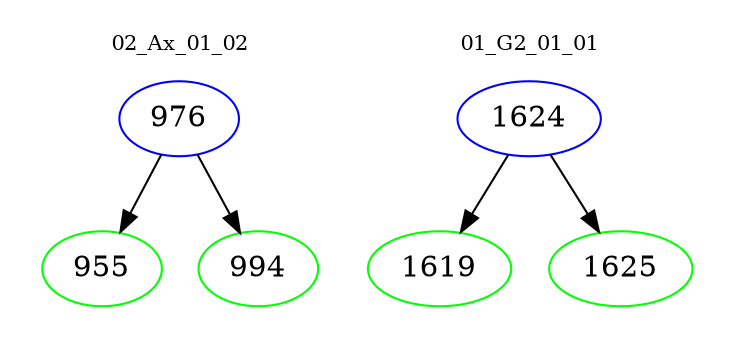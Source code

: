 digraph{
subgraph cluster_0 {
color = white
label = "02_Ax_01_02";
fontsize=10;
T0_976 [label="976", color="blue"]
T0_976 -> T0_955 [color="black"]
T0_955 [label="955", color="green"]
T0_976 -> T0_994 [color="black"]
T0_994 [label="994", color="green"]
}
subgraph cluster_1 {
color = white
label = "01_G2_01_01";
fontsize=10;
T1_1624 [label="1624", color="blue"]
T1_1624 -> T1_1619 [color="black"]
T1_1619 [label="1619", color="green"]
T1_1624 -> T1_1625 [color="black"]
T1_1625 [label="1625", color="green"]
}
}
